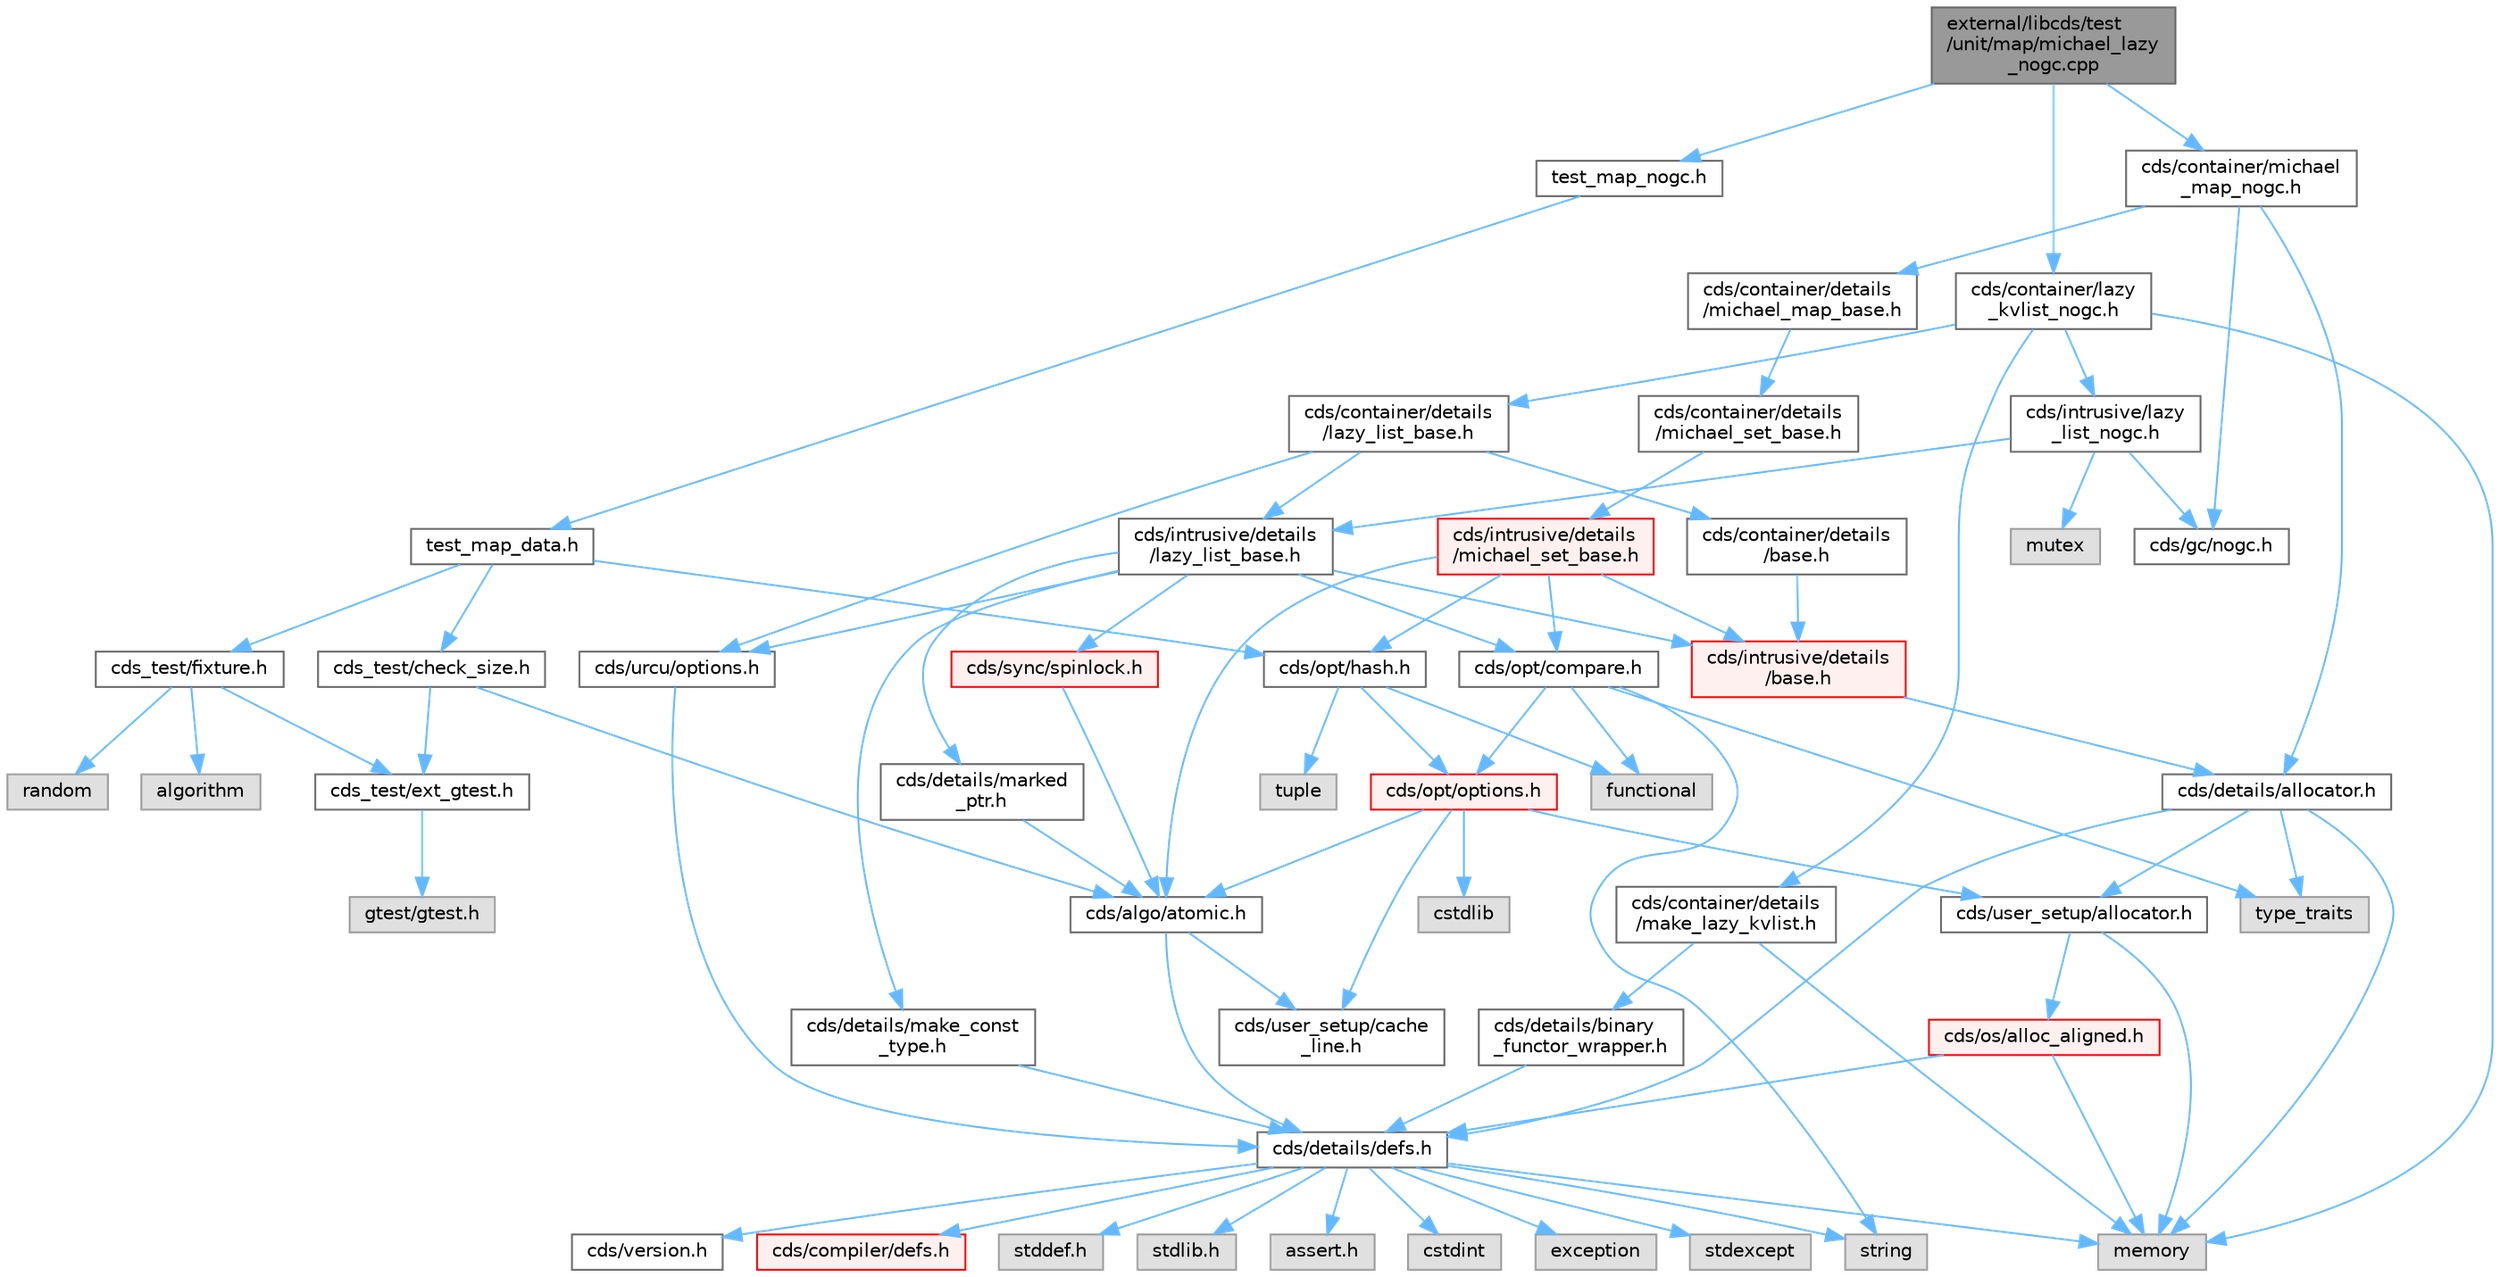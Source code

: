 digraph "external/libcds/test/unit/map/michael_lazy_nogc.cpp"
{
 // LATEX_PDF_SIZE
  bgcolor="transparent";
  edge [fontname=Helvetica,fontsize=10,labelfontname=Helvetica,labelfontsize=10];
  node [fontname=Helvetica,fontsize=10,shape=box,height=0.2,width=0.4];
  Node1 [id="Node000001",label="external/libcds/test\l/unit/map/michael_lazy\l_nogc.cpp",height=0.2,width=0.4,color="gray40", fillcolor="grey60", style="filled", fontcolor="black",tooltip=" "];
  Node1 -> Node2 [id="edge79_Node000001_Node000002",color="steelblue1",style="solid",tooltip=" "];
  Node2 [id="Node000002",label="test_map_nogc.h",height=0.2,width=0.4,color="grey40", fillcolor="white", style="filled",URL="$test__map__nogc_8h.html",tooltip=" "];
  Node2 -> Node3 [id="edge80_Node000002_Node000003",color="steelblue1",style="solid",tooltip=" "];
  Node3 [id="Node000003",label="test_map_data.h",height=0.2,width=0.4,color="grey40", fillcolor="white", style="filled",URL="$map_2test__map__data_8h.html",tooltip=" "];
  Node3 -> Node4 [id="edge81_Node000003_Node000004",color="steelblue1",style="solid",tooltip=" "];
  Node4 [id="Node000004",label="cds_test/check_size.h",height=0.2,width=0.4,color="grey40", fillcolor="white", style="filled",URL="$check__size_8h.html",tooltip=" "];
  Node4 -> Node5 [id="edge82_Node000004_Node000005",color="steelblue1",style="solid",tooltip=" "];
  Node5 [id="Node000005",label="cds_test/ext_gtest.h",height=0.2,width=0.4,color="grey40", fillcolor="white", style="filled",URL="$ext__gtest_8h.html",tooltip=" "];
  Node5 -> Node6 [id="edge83_Node000005_Node000006",color="steelblue1",style="solid",tooltip=" "];
  Node6 [id="Node000006",label="gtest/gtest.h",height=0.2,width=0.4,color="grey60", fillcolor="#E0E0E0", style="filled",tooltip=" "];
  Node4 -> Node7 [id="edge84_Node000004_Node000007",color="steelblue1",style="solid",tooltip=" "];
  Node7 [id="Node000007",label="cds/algo/atomic.h",height=0.2,width=0.4,color="grey40", fillcolor="white", style="filled",URL="$external_2libcds_2cds_2algo_2atomic_8h.html",tooltip=" "];
  Node7 -> Node8 [id="edge85_Node000007_Node000008",color="steelblue1",style="solid",tooltip=" "];
  Node8 [id="Node000008",label="cds/details/defs.h",height=0.2,width=0.4,color="grey40", fillcolor="white", style="filled",URL="$details_2defs_8h.html",tooltip=" "];
  Node8 -> Node9 [id="edge86_Node000008_Node000009",color="steelblue1",style="solid",tooltip=" "];
  Node9 [id="Node000009",label="stddef.h",height=0.2,width=0.4,color="grey60", fillcolor="#E0E0E0", style="filled",tooltip=" "];
  Node8 -> Node10 [id="edge87_Node000008_Node000010",color="steelblue1",style="solid",tooltip=" "];
  Node10 [id="Node000010",label="stdlib.h",height=0.2,width=0.4,color="grey60", fillcolor="#E0E0E0", style="filled",tooltip=" "];
  Node8 -> Node11 [id="edge88_Node000008_Node000011",color="steelblue1",style="solid",tooltip=" "];
  Node11 [id="Node000011",label="assert.h",height=0.2,width=0.4,color="grey60", fillcolor="#E0E0E0", style="filled",tooltip=" "];
  Node8 -> Node12 [id="edge89_Node000008_Node000012",color="steelblue1",style="solid",tooltip=" "];
  Node12 [id="Node000012",label="cstdint",height=0.2,width=0.4,color="grey60", fillcolor="#E0E0E0", style="filled",tooltip=" "];
  Node8 -> Node13 [id="edge90_Node000008_Node000013",color="steelblue1",style="solid",tooltip=" "];
  Node13 [id="Node000013",label="exception",height=0.2,width=0.4,color="grey60", fillcolor="#E0E0E0", style="filled",tooltip=" "];
  Node8 -> Node14 [id="edge91_Node000008_Node000014",color="steelblue1",style="solid",tooltip=" "];
  Node14 [id="Node000014",label="stdexcept",height=0.2,width=0.4,color="grey60", fillcolor="#E0E0E0", style="filled",tooltip=" "];
  Node8 -> Node15 [id="edge92_Node000008_Node000015",color="steelblue1",style="solid",tooltip=" "];
  Node15 [id="Node000015",label="string",height=0.2,width=0.4,color="grey60", fillcolor="#E0E0E0", style="filled",tooltip=" "];
  Node8 -> Node16 [id="edge93_Node000008_Node000016",color="steelblue1",style="solid",tooltip=" "];
  Node16 [id="Node000016",label="memory",height=0.2,width=0.4,color="grey60", fillcolor="#E0E0E0", style="filled",tooltip=" "];
  Node8 -> Node17 [id="edge94_Node000008_Node000017",color="steelblue1",style="solid",tooltip=" "];
  Node17 [id="Node000017",label="cds/version.h",height=0.2,width=0.4,color="grey40", fillcolor="white", style="filled",URL="$external_2libcds_2cds_2version_8h.html",tooltip=" "];
  Node8 -> Node18 [id="edge95_Node000008_Node000018",color="steelblue1",style="solid",tooltip=" "];
  Node18 [id="Node000018",label="cds/compiler/defs.h",height=0.2,width=0.4,color="red", fillcolor="#FFF0F0", style="filled",URL="$compiler_2defs_8h.html",tooltip=" "];
  Node7 -> Node21 [id="edge96_Node000007_Node000021",color="steelblue1",style="solid",tooltip=" "];
  Node21 [id="Node000021",label="cds/user_setup/cache\l_line.h",height=0.2,width=0.4,color="grey40", fillcolor="white", style="filled",URL="$cache__line_8h.html",tooltip="Cache-line size definition"];
  Node3 -> Node22 [id="edge97_Node000003_Node000022",color="steelblue1",style="solid",tooltip=" "];
  Node22 [id="Node000022",label="cds_test/fixture.h",height=0.2,width=0.4,color="grey40", fillcolor="white", style="filled",URL="$fixture_8h.html",tooltip=" "];
  Node22 -> Node5 [id="edge98_Node000022_Node000005",color="steelblue1",style="solid",tooltip=" "];
  Node22 -> Node23 [id="edge99_Node000022_Node000023",color="steelblue1",style="solid",tooltip=" "];
  Node23 [id="Node000023",label="algorithm",height=0.2,width=0.4,color="grey60", fillcolor="#E0E0E0", style="filled",tooltip=" "];
  Node22 -> Node24 [id="edge100_Node000022_Node000024",color="steelblue1",style="solid",tooltip=" "];
  Node24 [id="Node000024",label="random",height=0.2,width=0.4,color="grey60", fillcolor="#E0E0E0", style="filled",tooltip=" "];
  Node3 -> Node25 [id="edge101_Node000003_Node000025",color="steelblue1",style="solid",tooltip=" "];
  Node25 [id="Node000025",label="cds/opt/hash.h",height=0.2,width=0.4,color="grey40", fillcolor="white", style="filled",URL="$external_2libcds_2cds_2opt_2hash_8h.html",tooltip=" "];
  Node25 -> Node26 [id="edge102_Node000025_Node000026",color="steelblue1",style="solid",tooltip=" "];
  Node26 [id="Node000026",label="tuple",height=0.2,width=0.4,color="grey60", fillcolor="#E0E0E0", style="filled",tooltip=" "];
  Node25 -> Node27 [id="edge103_Node000025_Node000027",color="steelblue1",style="solid",tooltip=" "];
  Node27 [id="Node000027",label="functional",height=0.2,width=0.4,color="grey60", fillcolor="#E0E0E0", style="filled",tooltip=" "];
  Node25 -> Node28 [id="edge104_Node000025_Node000028",color="steelblue1",style="solid",tooltip=" "];
  Node28 [id="Node000028",label="cds/opt/options.h",height=0.2,width=0.4,color="red", fillcolor="#FFF0F0", style="filled",URL="$opt_2options_8h.html",tooltip=" "];
  Node28 -> Node29 [id="edge105_Node000028_Node000029",color="steelblue1",style="solid",tooltip=" "];
  Node29 [id="Node000029",label="cstdlib",height=0.2,width=0.4,color="grey60", fillcolor="#E0E0E0", style="filled",tooltip=" "];
  Node28 -> Node31 [id="edge106_Node000028_Node000031",color="steelblue1",style="solid",tooltip=" "];
  Node31 [id="Node000031",label="cds/user_setup/allocator.h",height=0.2,width=0.4,color="grey40", fillcolor="white", style="filled",URL="$external_2libcds_2cds_2user__setup_2allocator_8h.html",tooltip="Default implementation of allocator classes."];
  Node31 -> Node16 [id="edge107_Node000031_Node000016",color="steelblue1",style="solid",tooltip=" "];
  Node31 -> Node32 [id="edge108_Node000031_Node000032",color="steelblue1",style="solid",tooltip=" "];
  Node32 [id="Node000032",label="cds/os/alloc_aligned.h",height=0.2,width=0.4,color="red", fillcolor="#FFF0F0", style="filled",URL="$alloc__aligned_8h.html",tooltip=" "];
  Node32 -> Node8 [id="edge109_Node000032_Node000008",color="steelblue1",style="solid",tooltip=" "];
  Node32 -> Node16 [id="edge110_Node000032_Node000016",color="steelblue1",style="solid",tooltip=" "];
  Node28 -> Node21 [id="edge111_Node000028_Node000021",color="steelblue1",style="solid",tooltip=" "];
  Node28 -> Node7 [id="edge112_Node000028_Node000007",color="steelblue1",style="solid",tooltip=" "];
  Node1 -> Node46 [id="edge113_Node000001_Node000046",color="steelblue1",style="solid",tooltip=" "];
  Node46 [id="Node000046",label="cds/container/lazy\l_kvlist_nogc.h",height=0.2,width=0.4,color="grey40", fillcolor="white", style="filled",URL="$lazy__kvlist__nogc_8h.html",tooltip=" "];
  Node46 -> Node16 [id="edge114_Node000046_Node000016",color="steelblue1",style="solid",tooltip=" "];
  Node46 -> Node47 [id="edge115_Node000046_Node000047",color="steelblue1",style="solid",tooltip=" "];
  Node47 [id="Node000047",label="cds/container/details\l/lazy_list_base.h",height=0.2,width=0.4,color="grey40", fillcolor="white", style="filled",URL="$container_2details_2lazy__list__base_8h.html",tooltip=" "];
  Node47 -> Node48 [id="edge116_Node000047_Node000048",color="steelblue1",style="solid",tooltip=" "];
  Node48 [id="Node000048",label="cds/container/details\l/base.h",height=0.2,width=0.4,color="grey40", fillcolor="white", style="filled",URL="$external_2libcds_2cds_2container_2details_2base_8h.html",tooltip=" "];
  Node48 -> Node49 [id="edge117_Node000048_Node000049",color="steelblue1",style="solid",tooltip=" "];
  Node49 [id="Node000049",label="cds/intrusive/details\l/base.h",height=0.2,width=0.4,color="red", fillcolor="#FFF0F0", style="filled",URL="$external_2libcds_2cds_2intrusive_2details_2base_8h.html",tooltip=" "];
  Node49 -> Node52 [id="edge118_Node000049_Node000052",color="steelblue1",style="solid",tooltip=" "];
  Node52 [id="Node000052",label="cds/details/allocator.h",height=0.2,width=0.4,color="grey40", fillcolor="white", style="filled",URL="$external_2libcds_2cds_2details_2allocator_8h.html",tooltip=" "];
  Node52 -> Node53 [id="edge119_Node000052_Node000053",color="steelblue1",style="solid",tooltip=" "];
  Node53 [id="Node000053",label="type_traits",height=0.2,width=0.4,color="grey60", fillcolor="#E0E0E0", style="filled",tooltip=" "];
  Node52 -> Node16 [id="edge120_Node000052_Node000016",color="steelblue1",style="solid",tooltip=" "];
  Node52 -> Node8 [id="edge121_Node000052_Node000008",color="steelblue1",style="solid",tooltip=" "];
  Node52 -> Node31 [id="edge122_Node000052_Node000031",color="steelblue1",style="solid",tooltip=" "];
  Node47 -> Node58 [id="edge123_Node000047_Node000058",color="steelblue1",style="solid",tooltip=" "];
  Node58 [id="Node000058",label="cds/intrusive/details\l/lazy_list_base.h",height=0.2,width=0.4,color="grey40", fillcolor="white", style="filled",URL="$intrusive_2details_2lazy__list__base_8h.html",tooltip=" "];
  Node58 -> Node49 [id="edge124_Node000058_Node000049",color="steelblue1",style="solid",tooltip=" "];
  Node58 -> Node59 [id="edge125_Node000058_Node000059",color="steelblue1",style="solid",tooltip=" "];
  Node59 [id="Node000059",label="cds/opt/compare.h",height=0.2,width=0.4,color="grey40", fillcolor="white", style="filled",URL="$external_2libcds_2cds_2opt_2compare_8h.html",tooltip=" "];
  Node59 -> Node53 [id="edge126_Node000059_Node000053",color="steelblue1",style="solid",tooltip=" "];
  Node59 -> Node27 [id="edge127_Node000059_Node000027",color="steelblue1",style="solid",tooltip=" "];
  Node59 -> Node15 [id="edge128_Node000059_Node000015",color="steelblue1",style="solid",tooltip=" "];
  Node59 -> Node28 [id="edge129_Node000059_Node000028",color="steelblue1",style="solid",tooltip=" "];
  Node58 -> Node60 [id="edge130_Node000058_Node000060",color="steelblue1",style="solid",tooltip=" "];
  Node60 [id="Node000060",label="cds/details/marked\l_ptr.h",height=0.2,width=0.4,color="grey40", fillcolor="white", style="filled",URL="$marked__ptr_8h.html",tooltip=" "];
  Node60 -> Node7 [id="edge131_Node000060_Node000007",color="steelblue1",style="solid",tooltip=" "];
  Node58 -> Node61 [id="edge132_Node000058_Node000061",color="steelblue1",style="solid",tooltip=" "];
  Node61 [id="Node000061",label="cds/details/make_const\l_type.h",height=0.2,width=0.4,color="grey40", fillcolor="white", style="filled",URL="$make__const__type_8h.html",tooltip=" "];
  Node61 -> Node8 [id="edge133_Node000061_Node000008",color="steelblue1",style="solid",tooltip=" "];
  Node58 -> Node62 [id="edge134_Node000058_Node000062",color="steelblue1",style="solid",tooltip=" "];
  Node62 [id="Node000062",label="cds/sync/spinlock.h",height=0.2,width=0.4,color="red", fillcolor="#FFF0F0", style="filled",URL="$sync_2spinlock_8h.html",tooltip=" "];
  Node62 -> Node7 [id="edge135_Node000062_Node000007",color="steelblue1",style="solid",tooltip=" "];
  Node58 -> Node66 [id="edge136_Node000058_Node000066",color="steelblue1",style="solid",tooltip=" "];
  Node66 [id="Node000066",label="cds/urcu/options.h",height=0.2,width=0.4,color="grey40", fillcolor="white", style="filled",URL="$urcu_2options_8h.html",tooltip=" "];
  Node66 -> Node8 [id="edge137_Node000066_Node000008",color="steelblue1",style="solid",tooltip=" "];
  Node47 -> Node66 [id="edge138_Node000047_Node000066",color="steelblue1",style="solid",tooltip=" "];
  Node46 -> Node67 [id="edge139_Node000046_Node000067",color="steelblue1",style="solid",tooltip=" "];
  Node67 [id="Node000067",label="cds/intrusive/lazy\l_list_nogc.h",height=0.2,width=0.4,color="grey40", fillcolor="white", style="filled",URL="$intrusive_2lazy__list__nogc_8h.html",tooltip=" "];
  Node67 -> Node68 [id="edge140_Node000067_Node000068",color="steelblue1",style="solid",tooltip=" "];
  Node68 [id="Node000068",label="mutex",height=0.2,width=0.4,color="grey60", fillcolor="#E0E0E0", style="filled",tooltip=" "];
  Node67 -> Node58 [id="edge141_Node000067_Node000058",color="steelblue1",style="solid",tooltip=" "];
  Node67 -> Node69 [id="edge142_Node000067_Node000069",color="steelblue1",style="solid",tooltip=" "];
  Node69 [id="Node000069",label="cds/gc/nogc.h",height=0.2,width=0.4,color="grey40", fillcolor="white", style="filled",URL="$nogc_8h.html",tooltip=" "];
  Node46 -> Node70 [id="edge143_Node000046_Node000070",color="steelblue1",style="solid",tooltip=" "];
  Node70 [id="Node000070",label="cds/container/details\l/make_lazy_kvlist.h",height=0.2,width=0.4,color="grey40", fillcolor="white", style="filled",URL="$make__lazy__kvlist_8h.html",tooltip=" "];
  Node70 -> Node71 [id="edge144_Node000070_Node000071",color="steelblue1",style="solid",tooltip=" "];
  Node71 [id="Node000071",label="cds/details/binary\l_functor_wrapper.h",height=0.2,width=0.4,color="grey40", fillcolor="white", style="filled",URL="$binary__functor__wrapper_8h.html",tooltip=" "];
  Node71 -> Node8 [id="edge145_Node000071_Node000008",color="steelblue1",style="solid",tooltip=" "];
  Node70 -> Node16 [id="edge146_Node000070_Node000016",color="steelblue1",style="solid",tooltip=" "];
  Node1 -> Node72 [id="edge147_Node000001_Node000072",color="steelblue1",style="solid",tooltip=" "];
  Node72 [id="Node000072",label="cds/container/michael\l_map_nogc.h",height=0.2,width=0.4,color="grey40", fillcolor="white", style="filled",URL="$michael__map__nogc_8h.html",tooltip=" "];
  Node72 -> Node73 [id="edge148_Node000072_Node000073",color="steelblue1",style="solid",tooltip=" "];
  Node73 [id="Node000073",label="cds/container/details\l/michael_map_base.h",height=0.2,width=0.4,color="grey40", fillcolor="white", style="filled",URL="$michael__map__base_8h.html",tooltip=" "];
  Node73 -> Node74 [id="edge149_Node000073_Node000074",color="steelblue1",style="solid",tooltip=" "];
  Node74 [id="Node000074",label="cds/container/details\l/michael_set_base.h",height=0.2,width=0.4,color="grey40", fillcolor="white", style="filled",URL="$container_2details_2michael__set__base_8h.html",tooltip=" "];
  Node74 -> Node75 [id="edge150_Node000074_Node000075",color="steelblue1",style="solid",tooltip=" "];
  Node75 [id="Node000075",label="cds/intrusive/details\l/michael_set_base.h",height=0.2,width=0.4,color="red", fillcolor="#FFF0F0", style="filled",URL="$intrusive_2details_2michael__set__base_8h.html",tooltip=" "];
  Node75 -> Node49 [id="edge151_Node000075_Node000049",color="steelblue1",style="solid",tooltip=" "];
  Node75 -> Node59 [id="edge152_Node000075_Node000059",color="steelblue1",style="solid",tooltip=" "];
  Node75 -> Node25 [id="edge153_Node000075_Node000025",color="steelblue1",style="solid",tooltip=" "];
  Node75 -> Node7 [id="edge154_Node000075_Node000007",color="steelblue1",style="solid",tooltip=" "];
  Node72 -> Node69 [id="edge155_Node000072_Node000069",color="steelblue1",style="solid",tooltip=" "];
  Node72 -> Node52 [id="edge156_Node000072_Node000052",color="steelblue1",style="solid",tooltip=" "];
}
